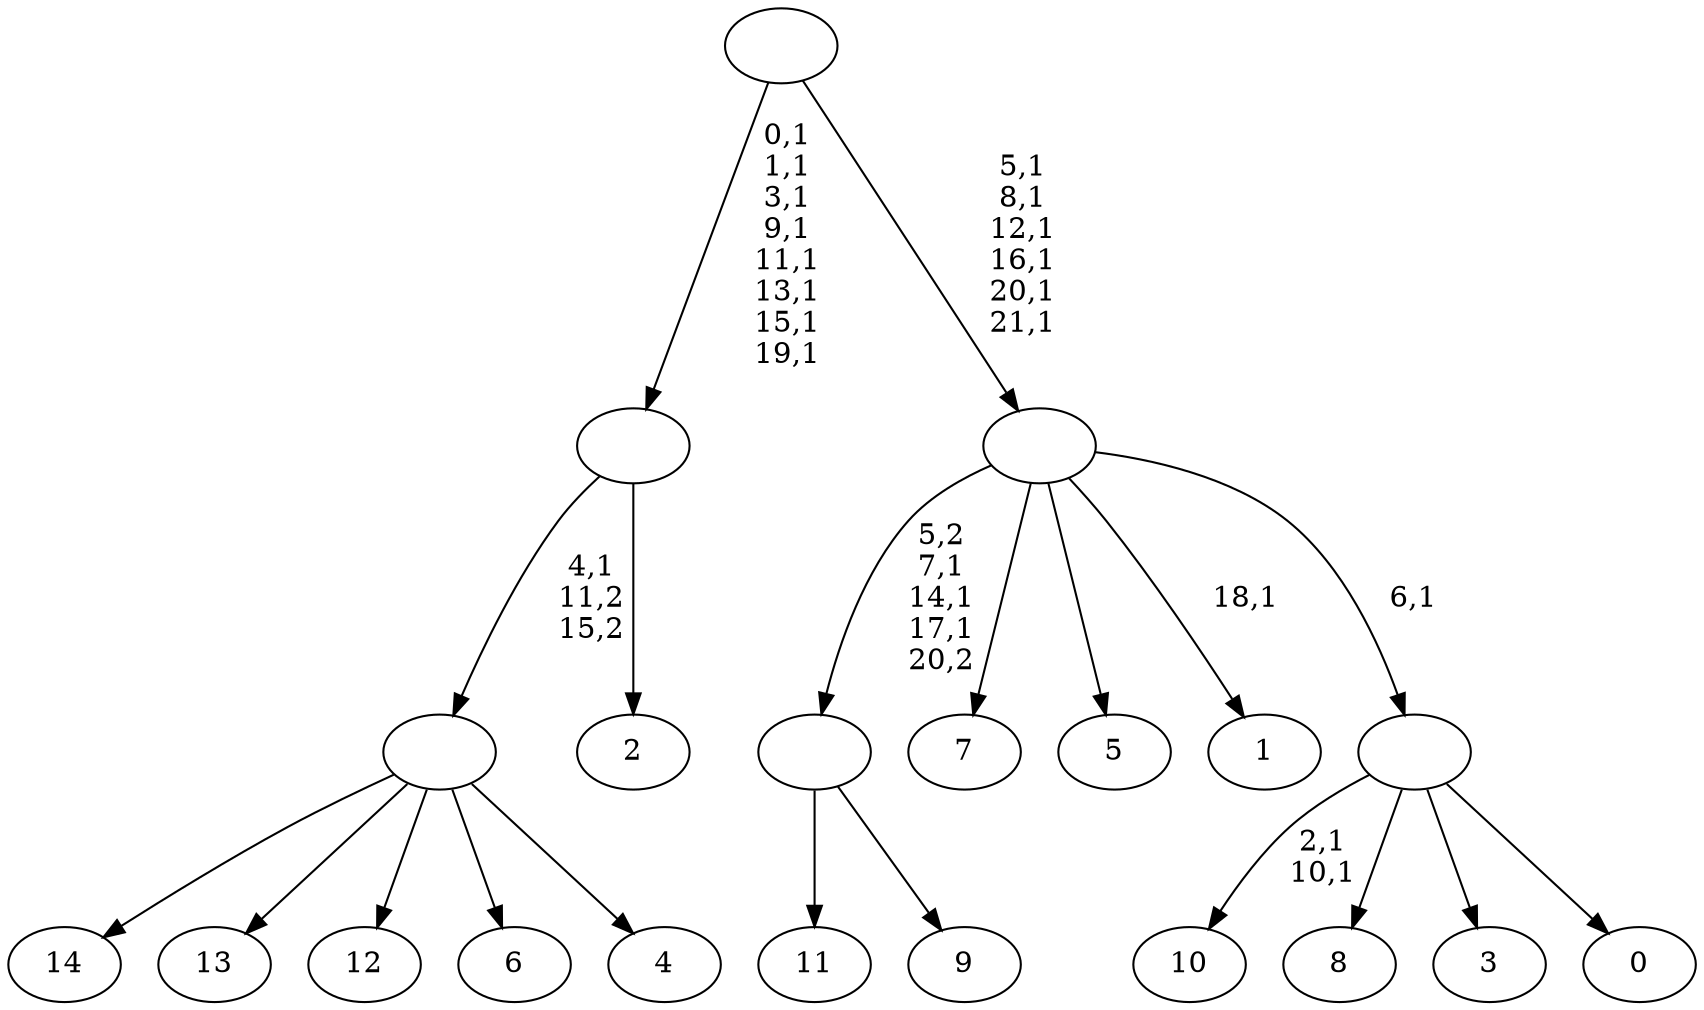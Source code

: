 digraph T {
	37 [label="14"]
	36 [label="13"]
	35 [label="12"]
	34 [label="11"]
	33 [label="10"]
	30 [label="9"]
	29 [label=""]
	26 [label="8"]
	25 [label="7"]
	24 [label="6"]
	23 [label="5"]
	22 [label="4"]
	21 [label=""]
	20 [label="3"]
	19 [label="2"]
	18 [label=""]
	10 [label="1"]
	8 [label="0"]
	7 [label=""]
	6 [label=""]
	0 [label=""]
	29 -> 34 [label=""]
	29 -> 30 [label=""]
	21 -> 37 [label=""]
	21 -> 36 [label=""]
	21 -> 35 [label=""]
	21 -> 24 [label=""]
	21 -> 22 [label=""]
	18 -> 21 [label="4,1\n11,2\n15,2"]
	18 -> 19 [label=""]
	7 -> 33 [label="2,1\n10,1"]
	7 -> 26 [label=""]
	7 -> 20 [label=""]
	7 -> 8 [label=""]
	6 -> 10 [label="18,1"]
	6 -> 29 [label="5,2\n7,1\n14,1\n17,1\n20,2"]
	6 -> 25 [label=""]
	6 -> 23 [label=""]
	6 -> 7 [label="6,1"]
	0 -> 6 [label="5,1\n8,1\n12,1\n16,1\n20,1\n21,1"]
	0 -> 18 [label="0,1\n1,1\n3,1\n9,1\n11,1\n13,1\n15,1\n19,1"]
}
